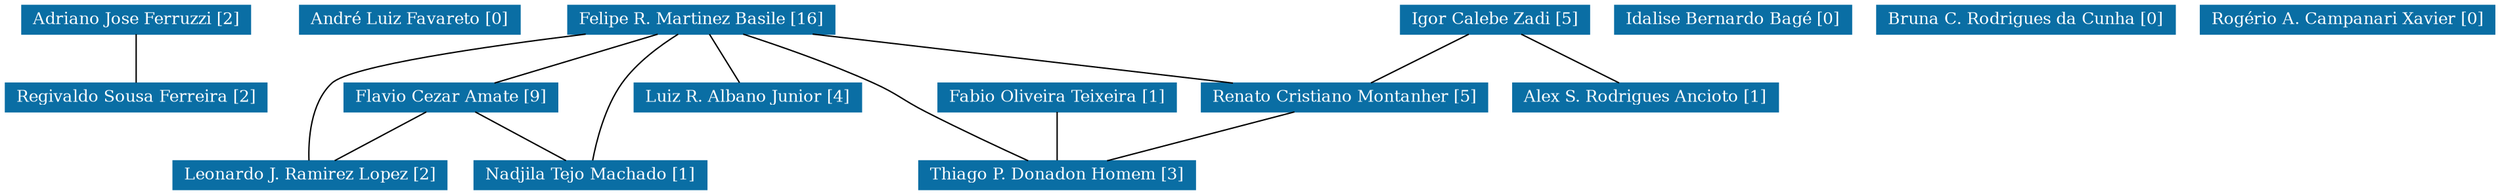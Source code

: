 strict graph grafo1 {
	graph [bb="0,0,1819,135",
		id=grafo1,
		overlap=False
	];
	node [fontsize=12,
		label="\N",
		shape=rectangle,
		style=filled
	];
	0	[URL="membro-5813261133047060.html",
		color="#0A6EA4",
		fontcolor="#FFFFFF",
		height=0.29167,
		label="Adriano Jose Ferruzzi [2]",
		pos="95.5,124.5",
		width=2.3194];
	8	[URL="membro-8291123108448027.html",
		color="#0A6EA4",
		fontcolor="#FFFFFF",
		height=0.29167,
		label="Regivaldo Sousa Ferreira [2]",
		pos="95.5,67.5",
		width=2.6528];
	0 -- 8	[pos="95.5,113.92 95.5,103.95 95.5,88.408 95.5,78.341"];
	1	[URL="membro-1741814375809802.html",
		color="#0A6EA4",
		fontcolor="#FFFFFF",
		height=0.29167,
		label="André Luiz Favareto [0]",
		pos="295.5,124.5",
		width=2.2361];
	2	[URL="membro-9543740522912391.html",
		color="#0A6EA4",
		fontcolor="#FFFFFF",
		height=0.29167,
		label="Fabio Oliveira Teixeira [1]",
		pos="768.5,67.5",
		width=2.4167];
	13	[URL="membro-6109272293288485.html",
		color="#0A6EA4",
		fontcolor="#FFFFFF",
		height=0.29167,
		label="Thiago P. Donadon Homem [3]",
		pos="768.5,10.5",
		width=2.8056];
	2 -- 13	[pos="768.5,56.92 768.5,46.948 768.5,31.408 768.5,21.341"];
	3	[URL="membro-6413817150886826.html",
		color="#0A6EA4",
		fontcolor="#FFFFFF",
		height=0.29167,
		label="Felipe R. Martinez Basile [16]",
		pos="508.5,124.5",
		width=2.7083];
	3 -- 13	[pos="539.08,113.97 564.93,105.55 602.73,92.407 634.5,78 652.07,70.031 655.33,65.803 672.5,57 697.94,43.958 727.77,30.029 747.34,21.068"];
	4	[URL="membro-8976791755900010.html",
		color="#0A6EA4",
		fontcolor="#FFFFFF",
		height=0.29167,
		label="Flavio Cezar Amate [9]",
		pos="325.5,67.5",
		width=2.1667];
	3 -- 4	[pos="476.62,113.92 443.14,103.86 390.78,88.12 357.32,78.063"];
	7	[URL="membro-8754322948547165.html",
		color="#0A6EA4",
		fontcolor="#FFFFFF",
		height=0.29167,
		label="Luiz R. Albano Junior [4]",
		pos="542.5,67.5",
		width=2.3056];
	3 -- 7	[pos="514.42,113.92 520.59,103.95 530.19,88.408 536.42,78.341"];
	9	[URL="membro-0270118728577579.html",
		color="#0A6EA4",
		fontcolor="#FFFFFF",
		height=0.29167,
		label="Renato Cristiano Montanher [5]",
		pos="978.5,67.5",
		width=2.9028];
	3 -- 9	[pos="589.83,113.98 675.88,103.91 810.87,88.116 896.98,78.039"];
	14	[URL="membro-0112108049902805.html",
		color="#0A6EA4",
		fontcolor="#FFFFFF",
		height=0.29167,
		label="Nadjila Tejo Machado [1]",
		pos="427.5,10.5",
		width=2.3611];
	3 -- 14	[pos="491.58,113.94 478.69,105.87 461.35,93.215 450.5,78 437.88,60.293 431.69,35.06 429.09,21.327"];
	15	[URL="membro-4323140190774391.html",
		color="#0A6EA4",
		fontcolor="#FFFFFF",
		height=0.29167,
		label="Leonardo J. Ramirez Lopez [2]",
		pos="222.5,10.5",
		width=2.7778];
	3 -- 15	[pos="424.01,113.97 349.98,104.87 252.1,90.689 238.5,78 222.7,63.256 221.28,35.865 221.78,21.261"];
	4 -- 14	[pos="343.27,56.92 361.87,46.886 390.94,31.216 409.59,21.155"];
	4 -- 15	[pos="307.56,56.92 288.77,46.886 259.42,31.216 240.58,21.155"];
	9 -- 13	[pos="941.92,56.92 903.49,46.856 843.41,31.12 805.01,21.063"];
	5	[URL="membro-0255523082900191.html",
		color="#0A6EA4",
		fontcolor="#FFFFFF",
		height=0.29167,
		label="Idalise Bernardo Bagé [0]",
		pos="1262.5,124.5",
		width=2.4028];
	6	[URL="membro-0150761926799891.html",
		color="#0A6EA4",
		fontcolor="#FFFFFF",
		height=0.29167,
		label="Igor Calebe Zadi [5]",
		pos="1088.5,124.5",
		width=1.9167];
	6 -- 9	[pos="1069.3,113.92 1049.3,103.89 1017.9,88.216 997.81,78.155"];
	10	[URL="membro-7290375482443455.html",
		color="#0A6EA4",
		fontcolor="#FFFFFF",
		height=0.29167,
		label="Alex S. Rodrigues Ancioto [1]",
		pos="1198.5,67.5",
		width=2.6944];
	6 -- 10	[pos="1107.7,113.92 1127.7,103.89 1159.1,88.216 1179.2,78.155"];
	11	[URL="membro-5631261956953546.html",
		color="#0A6EA4",
		fontcolor="#FFFFFF",
		height=0.29167,
		label="Bruna C. Rodrigues da Cunha [0]",
		pos="1476.5,124.5",
		width=3.0278];
	12	[URL="membro-5904768897181890.html",
		color="#0A6EA4",
		fontcolor="#FFFFFF",
		height=0.29167,
		label="Rogério A. Campanari Xavier [0]",
		pos="1711.5,124.5",
		width=2.9861];
}
